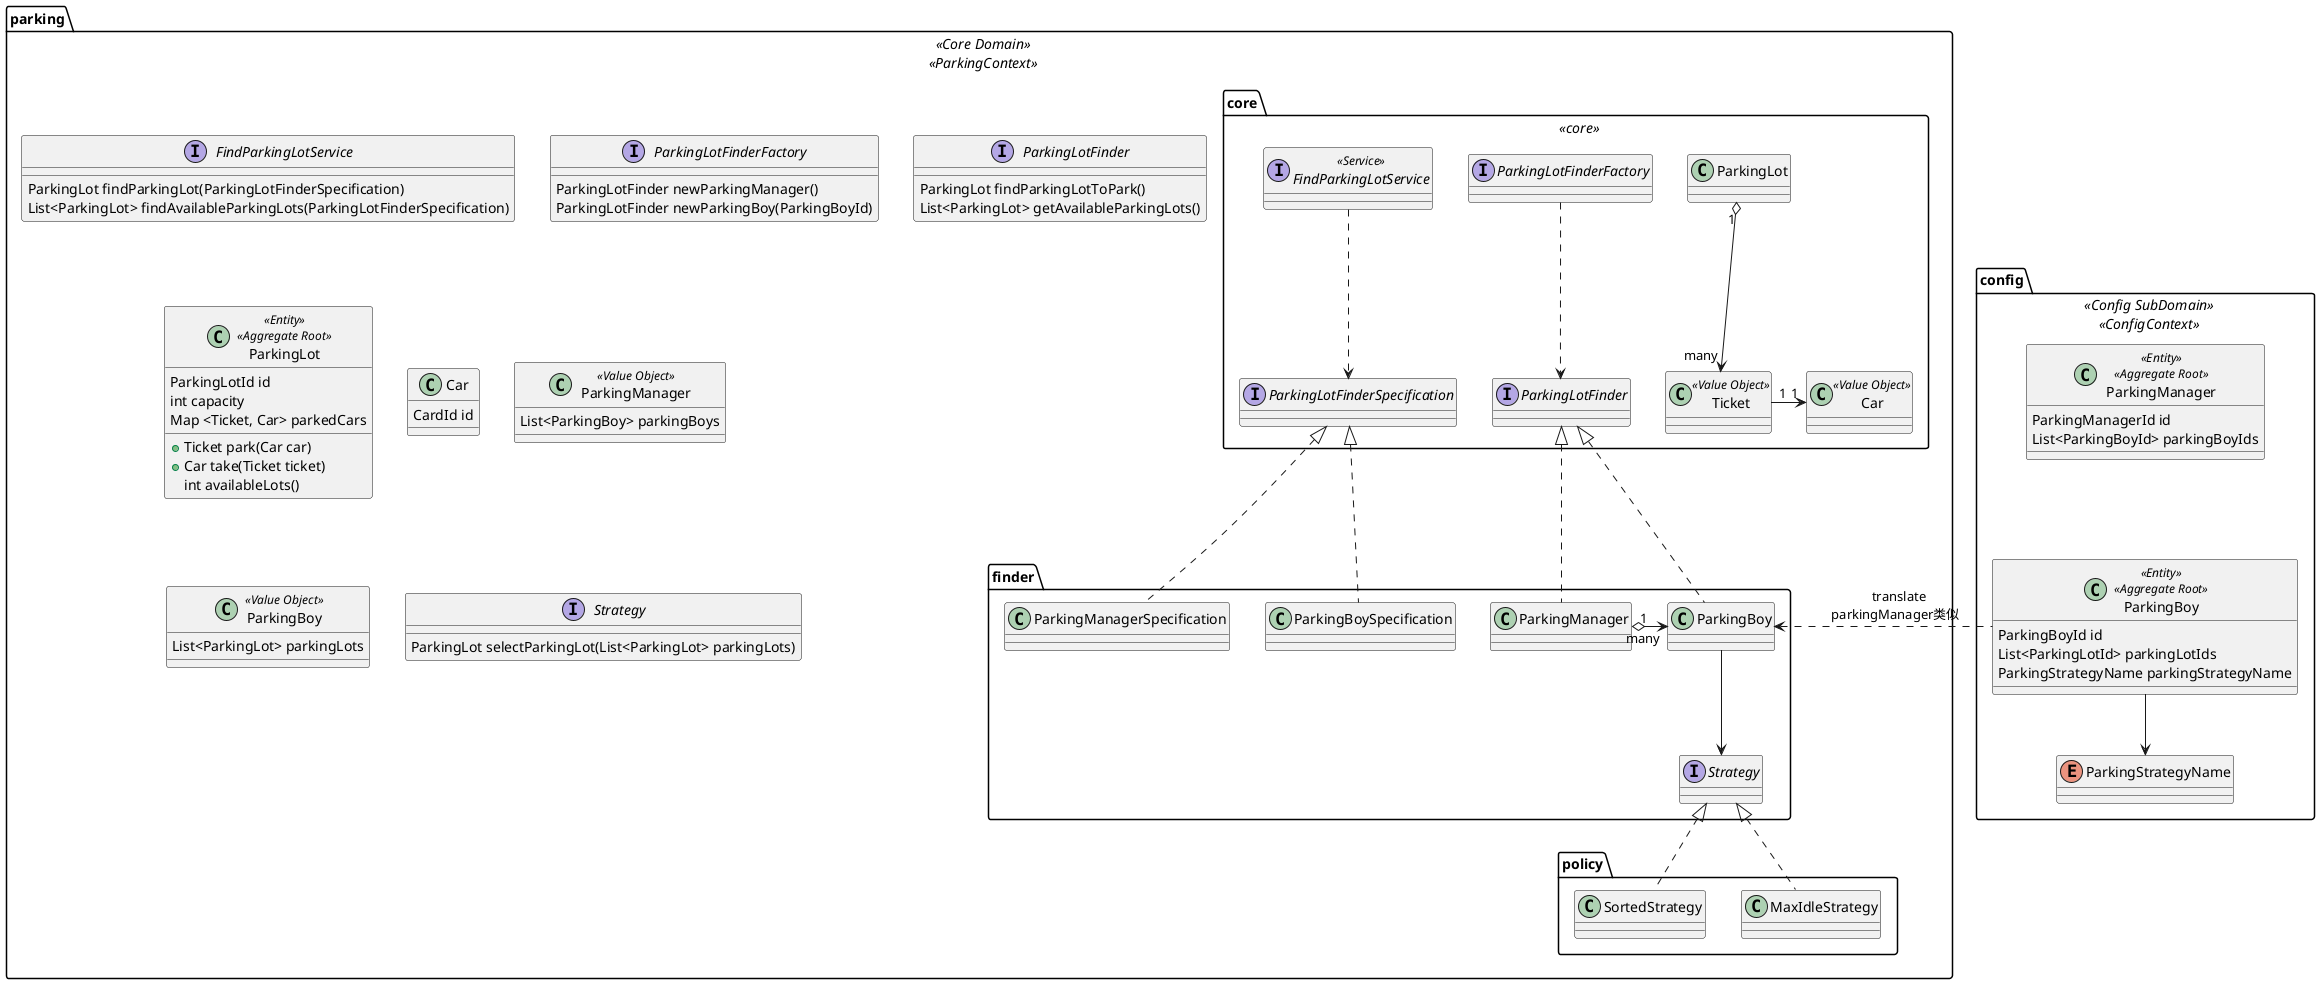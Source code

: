 @startuml

namespace config <<Config SubDomain>> <<ConfigContext>> {
  class ParkingManager <<Entity>> <<Aggregate Root>> {
     ParkingManagerId id
     List<ParkingBoyId> parkingBoyIds
  }
  class ParkingBoy <<Entity>> <<Aggregate Root>> {
    ParkingBoyId id
    List<ParkingLotId> parkingLotIds
    ParkingStrategyName parkingStrategyName
  }
  enum ParkingStrategyName
  ParkingBoy --> ParkingStrategyName

  ParkingManager --[hidden] ParkingBoy
}

package parking <<Core Domain>> <<ParkingContext>>{
  package core <<core>> {
    interface FindParkingLotService <<Service>>
    interface ParkingLotFinderSpecification
    interface ParkingLotFinderFactory
    interface ParkingLotFinder
    class ParkingLot
    Class Ticket <<Value Object>>
    class Car <<Value Object>>

    FindParkingLotService .down.> ParkingLotFinderSpecification
    ParkingLotFinderFactory .down.> ParkingLotFinder
    ParkingLot "1" o-down-> "many" Ticket
    Ticket "1" -right-> "1" Car

    FindParkingLotService  -[hidden]right-  ParkingLotFinderFactory
    ParkingLotFinderFactory -[hidden]right- ParkingLot
  }

  package finder {
    class ParkingManager
    class ParkingBoy
    class ParkingManagerSpecification
    class ParkingBoySpecification
    interface Strategy

    ParkingManager ..up|> ParkingLotFinder
    ParkingBoy ..up|> ParkingLotFinder

    ParkingManager  "1" o--right> "many" ParkingBoy
    ParkingBoy -down-> Strategy

    ParkingManagerSpecification ..up|> ParkingLotFinderSpecification
    ParkingBoySpecification ..up|> ParkingLotFinderSpecification

    config.ParkingBoy ..left> ParkingBoy :"         translate\n        parkingManager类似 "
  }

  package policy {
    class SortedStrategy
    class MaxIdleStrategy

    SortedStrategy ..up|> Strategy
    MaxIdleStrategy ..up|> Strategy
  }

  interface FindParkingLotService {
      ParkingLot findParkingLot(ParkingLotFinderSpecification)
      List<ParkingLot> findAvailableParkingLots(ParkingLotFinderSpecification)
  }

  interface ParkingLotFinderFactory {
    ParkingLotFinder newParkingManager()
    ParkingLotFinder newParkingBoy(ParkingBoyId)
  }

  interface ParkingLotFinder {
    ParkingLot findParkingLotToPark()
    List<ParkingLot> getAvailableParkingLots()
  }

  class ParkingLot <<Entity>> <<Aggregate Root>> {
      ParkingLotId id
      int capacity
      Map <Ticket, Car> parkedCars

      + Ticket park(Car car)
      + Car take(Ticket ticket)
      int availableLots()
  }

  Class Car {
    CardId id
  }

  class ParkingManager <<Value Object>> {
    List<ParkingBoy> parkingBoys
  }

  class ParkingBoy <<Value Object>> {
    List<ParkingLot> parkingLots
  }

  interface Strategy {
    ParkingLot selectParkingLot(List<ParkingLot> parkingLots)
  }
}
@enduml

